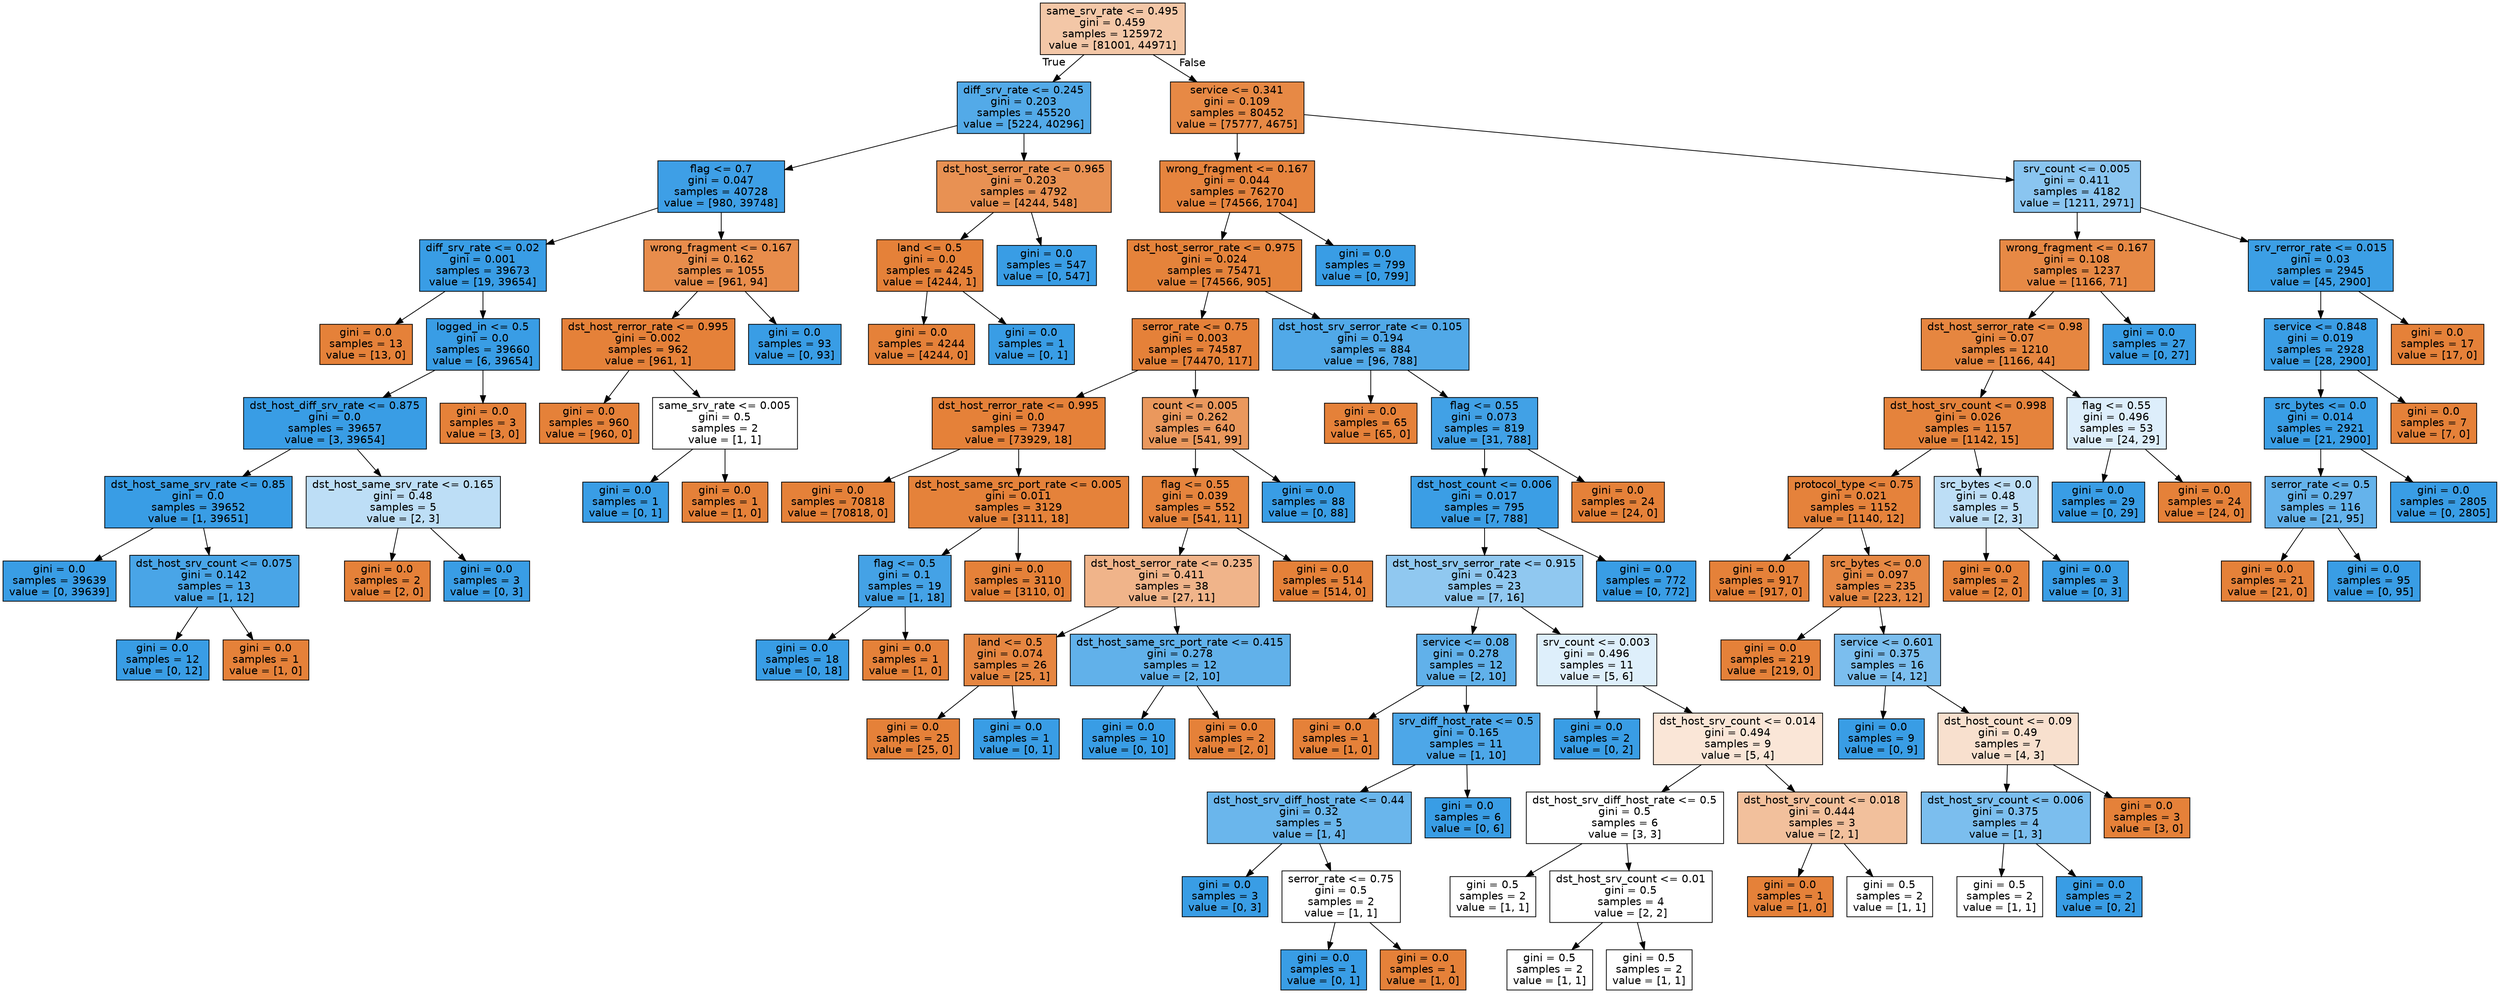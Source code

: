 digraph Tree {
node [shape=box, style="filled", color="black", fontname="helvetica"] ;
edge [fontname="helvetica"] ;
0 [label="same_srv_rate <= 0.495\ngini = 0.459\nsamples = 125972\nvalue = [81001, 44971]", fillcolor="#f3c7a7"] ;
1 [label="diff_srv_rate <= 0.245\ngini = 0.203\nsamples = 45520\nvalue = [5224, 40296]", fillcolor="#53aae8"] ;
0 -> 1 [labeldistance=2.5, labelangle=45, headlabel="True"] ;
2 [label="flag <= 0.7\ngini = 0.047\nsamples = 40728\nvalue = [980, 39748]", fillcolor="#3e9fe6"] ;
1 -> 2 ;
3 [label="diff_srv_rate <= 0.02\ngini = 0.001\nsamples = 39673\nvalue = [19, 39654]", fillcolor="#399de5"] ;
2 -> 3 ;
4 [label="gini = 0.0\nsamples = 13\nvalue = [13, 0]", fillcolor="#e58139"] ;
3 -> 4 ;
5 [label="logged_in <= 0.5\ngini = 0.0\nsamples = 39660\nvalue = [6, 39654]", fillcolor="#399de5"] ;
3 -> 5 ;
6 [label="dst_host_diff_srv_rate <= 0.875\ngini = 0.0\nsamples = 39657\nvalue = [3, 39654]", fillcolor="#399de5"] ;
5 -> 6 ;
7 [label="dst_host_same_srv_rate <= 0.85\ngini = 0.0\nsamples = 39652\nvalue = [1, 39651]", fillcolor="#399de5"] ;
6 -> 7 ;
8 [label="gini = 0.0\nsamples = 39639\nvalue = [0, 39639]", fillcolor="#399de5"] ;
7 -> 8 ;
9 [label="dst_host_srv_count <= 0.075\ngini = 0.142\nsamples = 13\nvalue = [1, 12]", fillcolor="#49a5e7"] ;
7 -> 9 ;
10 [label="gini = 0.0\nsamples = 12\nvalue = [0, 12]", fillcolor="#399de5"] ;
9 -> 10 ;
11 [label="gini = 0.0\nsamples = 1\nvalue = [1, 0]", fillcolor="#e58139"] ;
9 -> 11 ;
12 [label="dst_host_same_srv_rate <= 0.165\ngini = 0.48\nsamples = 5\nvalue = [2, 3]", fillcolor="#bddef6"] ;
6 -> 12 ;
13 [label="gini = 0.0\nsamples = 2\nvalue = [2, 0]", fillcolor="#e58139"] ;
12 -> 13 ;
14 [label="gini = 0.0\nsamples = 3\nvalue = [0, 3]", fillcolor="#399de5"] ;
12 -> 14 ;
15 [label="gini = 0.0\nsamples = 3\nvalue = [3, 0]", fillcolor="#e58139"] ;
5 -> 15 ;
16 [label="wrong_fragment <= 0.167\ngini = 0.162\nsamples = 1055\nvalue = [961, 94]", fillcolor="#e88d4c"] ;
2 -> 16 ;
17 [label="dst_host_rerror_rate <= 0.995\ngini = 0.002\nsamples = 962\nvalue = [961, 1]", fillcolor="#e58139"] ;
16 -> 17 ;
18 [label="gini = 0.0\nsamples = 960\nvalue = [960, 0]", fillcolor="#e58139"] ;
17 -> 18 ;
19 [label="same_srv_rate <= 0.005\ngini = 0.5\nsamples = 2\nvalue = [1, 1]", fillcolor="#ffffff"] ;
17 -> 19 ;
20 [label="gini = 0.0\nsamples = 1\nvalue = [0, 1]", fillcolor="#399de5"] ;
19 -> 20 ;
21 [label="gini = 0.0\nsamples = 1\nvalue = [1, 0]", fillcolor="#e58139"] ;
19 -> 21 ;
22 [label="gini = 0.0\nsamples = 93\nvalue = [0, 93]", fillcolor="#399de5"] ;
16 -> 22 ;
23 [label="dst_host_serror_rate <= 0.965\ngini = 0.203\nsamples = 4792\nvalue = [4244, 548]", fillcolor="#e89153"] ;
1 -> 23 ;
24 [label="land <= 0.5\ngini = 0.0\nsamples = 4245\nvalue = [4244, 1]", fillcolor="#e58139"] ;
23 -> 24 ;
25 [label="gini = 0.0\nsamples = 4244\nvalue = [4244, 0]", fillcolor="#e58139"] ;
24 -> 25 ;
26 [label="gini = 0.0\nsamples = 1\nvalue = [0, 1]", fillcolor="#399de5"] ;
24 -> 26 ;
27 [label="gini = 0.0\nsamples = 547\nvalue = [0, 547]", fillcolor="#399de5"] ;
23 -> 27 ;
28 [label="service <= 0.341\ngini = 0.109\nsamples = 80452\nvalue = [75777, 4675]", fillcolor="#e78945"] ;
0 -> 28 [labeldistance=2.5, labelangle=-45, headlabel="False"] ;
29 [label="wrong_fragment <= 0.167\ngini = 0.044\nsamples = 76270\nvalue = [74566, 1704]", fillcolor="#e6843e"] ;
28 -> 29 ;
30 [label="dst_host_serror_rate <= 0.975\ngini = 0.024\nsamples = 75471\nvalue = [74566, 905]", fillcolor="#e5833b"] ;
29 -> 30 ;
31 [label="serror_rate <= 0.75\ngini = 0.003\nsamples = 74587\nvalue = [74470, 117]", fillcolor="#e58139"] ;
30 -> 31 ;
32 [label="dst_host_rerror_rate <= 0.995\ngini = 0.0\nsamples = 73947\nvalue = [73929, 18]", fillcolor="#e58139"] ;
31 -> 32 ;
33 [label="gini = 0.0\nsamples = 70818\nvalue = [70818, 0]", fillcolor="#e58139"] ;
32 -> 33 ;
34 [label="dst_host_same_src_port_rate <= 0.005\ngini = 0.011\nsamples = 3129\nvalue = [3111, 18]", fillcolor="#e5823a"] ;
32 -> 34 ;
35 [label="flag <= 0.5\ngini = 0.1\nsamples = 19\nvalue = [1, 18]", fillcolor="#44a2e6"] ;
34 -> 35 ;
36 [label="gini = 0.0\nsamples = 18\nvalue = [0, 18]", fillcolor="#399de5"] ;
35 -> 36 ;
37 [label="gini = 0.0\nsamples = 1\nvalue = [1, 0]", fillcolor="#e58139"] ;
35 -> 37 ;
38 [label="gini = 0.0\nsamples = 3110\nvalue = [3110, 0]", fillcolor="#e58139"] ;
34 -> 38 ;
39 [label="count <= 0.005\ngini = 0.262\nsamples = 640\nvalue = [541, 99]", fillcolor="#ea985d"] ;
31 -> 39 ;
40 [label="flag <= 0.55\ngini = 0.039\nsamples = 552\nvalue = [541, 11]", fillcolor="#e6843d"] ;
39 -> 40 ;
41 [label="dst_host_serror_rate <= 0.235\ngini = 0.411\nsamples = 38\nvalue = [27, 11]", fillcolor="#f0b48a"] ;
40 -> 41 ;
42 [label="land <= 0.5\ngini = 0.074\nsamples = 26\nvalue = [25, 1]", fillcolor="#e68641"] ;
41 -> 42 ;
43 [label="gini = 0.0\nsamples = 25\nvalue = [25, 0]", fillcolor="#e58139"] ;
42 -> 43 ;
44 [label="gini = 0.0\nsamples = 1\nvalue = [0, 1]", fillcolor="#399de5"] ;
42 -> 44 ;
45 [label="dst_host_same_src_port_rate <= 0.415\ngini = 0.278\nsamples = 12\nvalue = [2, 10]", fillcolor="#61b1ea"] ;
41 -> 45 ;
46 [label="gini = 0.0\nsamples = 10\nvalue = [0, 10]", fillcolor="#399de5"] ;
45 -> 46 ;
47 [label="gini = 0.0\nsamples = 2\nvalue = [2, 0]", fillcolor="#e58139"] ;
45 -> 47 ;
48 [label="gini = 0.0\nsamples = 514\nvalue = [514, 0]", fillcolor="#e58139"] ;
40 -> 48 ;
49 [label="gini = 0.0\nsamples = 88\nvalue = [0, 88]", fillcolor="#399de5"] ;
39 -> 49 ;
50 [label="dst_host_srv_serror_rate <= 0.105\ngini = 0.194\nsamples = 884\nvalue = [96, 788]", fillcolor="#51a9e8"] ;
30 -> 50 ;
51 [label="gini = 0.0\nsamples = 65\nvalue = [65, 0]", fillcolor="#e58139"] ;
50 -> 51 ;
52 [label="flag <= 0.55\ngini = 0.073\nsamples = 819\nvalue = [31, 788]", fillcolor="#41a1e6"] ;
50 -> 52 ;
53 [label="dst_host_count <= 0.006\ngini = 0.017\nsamples = 795\nvalue = [7, 788]", fillcolor="#3b9ee5"] ;
52 -> 53 ;
54 [label="dst_host_srv_serror_rate <= 0.915\ngini = 0.423\nsamples = 23\nvalue = [7, 16]", fillcolor="#90c8f0"] ;
53 -> 54 ;
55 [label="service <= 0.08\ngini = 0.278\nsamples = 12\nvalue = [2, 10]", fillcolor="#61b1ea"] ;
54 -> 55 ;
56 [label="gini = 0.0\nsamples = 1\nvalue = [1, 0]", fillcolor="#e58139"] ;
55 -> 56 ;
57 [label="srv_diff_host_rate <= 0.5\ngini = 0.165\nsamples = 11\nvalue = [1, 10]", fillcolor="#4da7e8"] ;
55 -> 57 ;
58 [label="dst_host_srv_diff_host_rate <= 0.44\ngini = 0.32\nsamples = 5\nvalue = [1, 4]", fillcolor="#6ab6ec"] ;
57 -> 58 ;
59 [label="gini = 0.0\nsamples = 3\nvalue = [0, 3]", fillcolor="#399de5"] ;
58 -> 59 ;
60 [label="serror_rate <= 0.75\ngini = 0.5\nsamples = 2\nvalue = [1, 1]", fillcolor="#ffffff"] ;
58 -> 60 ;
61 [label="gini = 0.0\nsamples = 1\nvalue = [0, 1]", fillcolor="#399de5"] ;
60 -> 61 ;
62 [label="gini = 0.0\nsamples = 1\nvalue = [1, 0]", fillcolor="#e58139"] ;
60 -> 62 ;
63 [label="gini = 0.0\nsamples = 6\nvalue = [0, 6]", fillcolor="#399de5"] ;
57 -> 63 ;
64 [label="srv_count <= 0.003\ngini = 0.496\nsamples = 11\nvalue = [5, 6]", fillcolor="#deeffb"] ;
54 -> 64 ;
65 [label="gini = 0.0\nsamples = 2\nvalue = [0, 2]", fillcolor="#399de5"] ;
64 -> 65 ;
66 [label="dst_host_srv_count <= 0.014\ngini = 0.494\nsamples = 9\nvalue = [5, 4]", fillcolor="#fae6d7"] ;
64 -> 66 ;
67 [label="dst_host_srv_diff_host_rate <= 0.5\ngini = 0.5\nsamples = 6\nvalue = [3, 3]", fillcolor="#ffffff"] ;
66 -> 67 ;
68 [label="gini = 0.5\nsamples = 2\nvalue = [1, 1]", fillcolor="#ffffff"] ;
67 -> 68 ;
69 [label="dst_host_srv_count <= 0.01\ngini = 0.5\nsamples = 4\nvalue = [2, 2]", fillcolor="#ffffff"] ;
67 -> 69 ;
70 [label="gini = 0.5\nsamples = 2\nvalue = [1, 1]", fillcolor="#ffffff"] ;
69 -> 70 ;
71 [label="gini = 0.5\nsamples = 2\nvalue = [1, 1]", fillcolor="#ffffff"] ;
69 -> 71 ;
72 [label="dst_host_srv_count <= 0.018\ngini = 0.444\nsamples = 3\nvalue = [2, 1]", fillcolor="#f2c09c"] ;
66 -> 72 ;
73 [label="gini = 0.0\nsamples = 1\nvalue = [1, 0]", fillcolor="#e58139"] ;
72 -> 73 ;
74 [label="gini = 0.5\nsamples = 2\nvalue = [1, 1]", fillcolor="#ffffff"] ;
72 -> 74 ;
75 [label="gini = 0.0\nsamples = 772\nvalue = [0, 772]", fillcolor="#399de5"] ;
53 -> 75 ;
76 [label="gini = 0.0\nsamples = 24\nvalue = [24, 0]", fillcolor="#e58139"] ;
52 -> 76 ;
77 [label="gini = 0.0\nsamples = 799\nvalue = [0, 799]", fillcolor="#399de5"] ;
29 -> 77 ;
78 [label="srv_count <= 0.005\ngini = 0.411\nsamples = 4182\nvalue = [1211, 2971]", fillcolor="#8ac5f0"] ;
28 -> 78 ;
79 [label="wrong_fragment <= 0.167\ngini = 0.108\nsamples = 1237\nvalue = [1166, 71]", fillcolor="#e78945"] ;
78 -> 79 ;
80 [label="dst_host_serror_rate <= 0.98\ngini = 0.07\nsamples = 1210\nvalue = [1166, 44]", fillcolor="#e68640"] ;
79 -> 80 ;
81 [label="dst_host_srv_count <= 0.998\ngini = 0.026\nsamples = 1157\nvalue = [1142, 15]", fillcolor="#e5833c"] ;
80 -> 81 ;
82 [label="protocol_type <= 0.75\ngini = 0.021\nsamples = 1152\nvalue = [1140, 12]", fillcolor="#e5823b"] ;
81 -> 82 ;
83 [label="gini = 0.0\nsamples = 917\nvalue = [917, 0]", fillcolor="#e58139"] ;
82 -> 83 ;
84 [label="src_bytes <= 0.0\ngini = 0.097\nsamples = 235\nvalue = [223, 12]", fillcolor="#e68844"] ;
82 -> 84 ;
85 [label="gini = 0.0\nsamples = 219\nvalue = [219, 0]", fillcolor="#e58139"] ;
84 -> 85 ;
86 [label="service <= 0.601\ngini = 0.375\nsamples = 16\nvalue = [4, 12]", fillcolor="#7bbeee"] ;
84 -> 86 ;
87 [label="gini = 0.0\nsamples = 9\nvalue = [0, 9]", fillcolor="#399de5"] ;
86 -> 87 ;
88 [label="dst_host_count <= 0.09\ngini = 0.49\nsamples = 7\nvalue = [4, 3]", fillcolor="#f8e0ce"] ;
86 -> 88 ;
89 [label="dst_host_srv_count <= 0.006\ngini = 0.375\nsamples = 4\nvalue = [1, 3]", fillcolor="#7bbeee"] ;
88 -> 89 ;
90 [label="gini = 0.5\nsamples = 2\nvalue = [1, 1]", fillcolor="#ffffff"] ;
89 -> 90 ;
91 [label="gini = 0.0\nsamples = 2\nvalue = [0, 2]", fillcolor="#399de5"] ;
89 -> 91 ;
92 [label="gini = 0.0\nsamples = 3\nvalue = [3, 0]", fillcolor="#e58139"] ;
88 -> 92 ;
93 [label="src_bytes <= 0.0\ngini = 0.48\nsamples = 5\nvalue = [2, 3]", fillcolor="#bddef6"] ;
81 -> 93 ;
94 [label="gini = 0.0\nsamples = 2\nvalue = [2, 0]", fillcolor="#e58139"] ;
93 -> 94 ;
95 [label="gini = 0.0\nsamples = 3\nvalue = [0, 3]", fillcolor="#399de5"] ;
93 -> 95 ;
96 [label="flag <= 0.55\ngini = 0.496\nsamples = 53\nvalue = [24, 29]", fillcolor="#ddeefb"] ;
80 -> 96 ;
97 [label="gini = 0.0\nsamples = 29\nvalue = [0, 29]", fillcolor="#399de5"] ;
96 -> 97 ;
98 [label="gini = 0.0\nsamples = 24\nvalue = [24, 0]", fillcolor="#e58139"] ;
96 -> 98 ;
99 [label="gini = 0.0\nsamples = 27\nvalue = [0, 27]", fillcolor="#399de5"] ;
79 -> 99 ;
100 [label="srv_rerror_rate <= 0.015\ngini = 0.03\nsamples = 2945\nvalue = [45, 2900]", fillcolor="#3c9fe5"] ;
78 -> 100 ;
101 [label="service <= 0.848\ngini = 0.019\nsamples = 2928\nvalue = [28, 2900]", fillcolor="#3b9ee5"] ;
100 -> 101 ;
102 [label="src_bytes <= 0.0\ngini = 0.014\nsamples = 2921\nvalue = [21, 2900]", fillcolor="#3a9ee5"] ;
101 -> 102 ;
103 [label="serror_rate <= 0.5\ngini = 0.297\nsamples = 116\nvalue = [21, 95]", fillcolor="#65b3eb"] ;
102 -> 103 ;
104 [label="gini = 0.0\nsamples = 21\nvalue = [21, 0]", fillcolor="#e58139"] ;
103 -> 104 ;
105 [label="gini = 0.0\nsamples = 95\nvalue = [0, 95]", fillcolor="#399de5"] ;
103 -> 105 ;
106 [label="gini = 0.0\nsamples = 2805\nvalue = [0, 2805]", fillcolor="#399de5"] ;
102 -> 106 ;
107 [label="gini = 0.0\nsamples = 7\nvalue = [7, 0]", fillcolor="#e58139"] ;
101 -> 107 ;
108 [label="gini = 0.0\nsamples = 17\nvalue = [17, 0]", fillcolor="#e58139"] ;
100 -> 108 ;
}